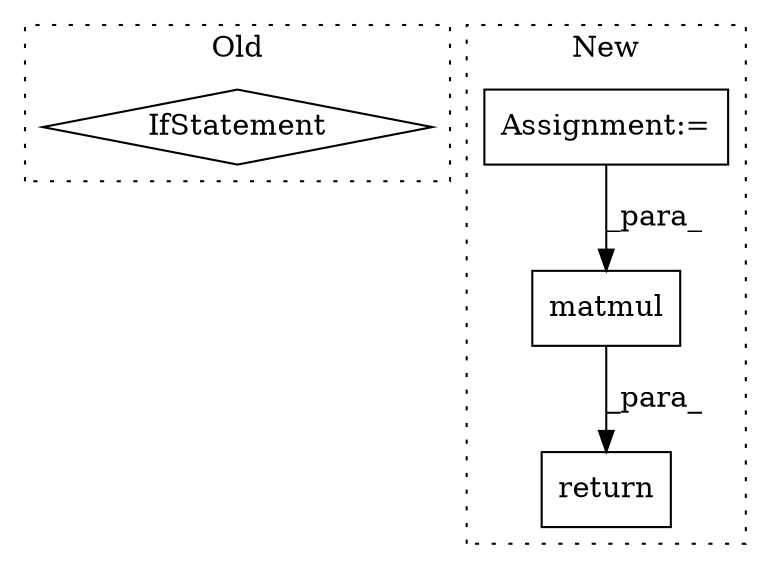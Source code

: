 digraph G {
subgraph cluster0 {
1 [label="IfStatement" a="25" s="2665,2679" l="4,2" shape="diamond"];
label = "Old";
style="dotted";
}
subgraph cluster1 {
2 [label="matmul" a="32" s="4916,4942" l="7,1" shape="box"];
3 [label="Assignment:=" a="7" s="4450" l="28" shape="box"];
4 [label="return" a="41" s="4891" l="7" shape="box"];
label = "New";
style="dotted";
}
2 -> 4 [label="_para_"];
3 -> 2 [label="_para_"];
}